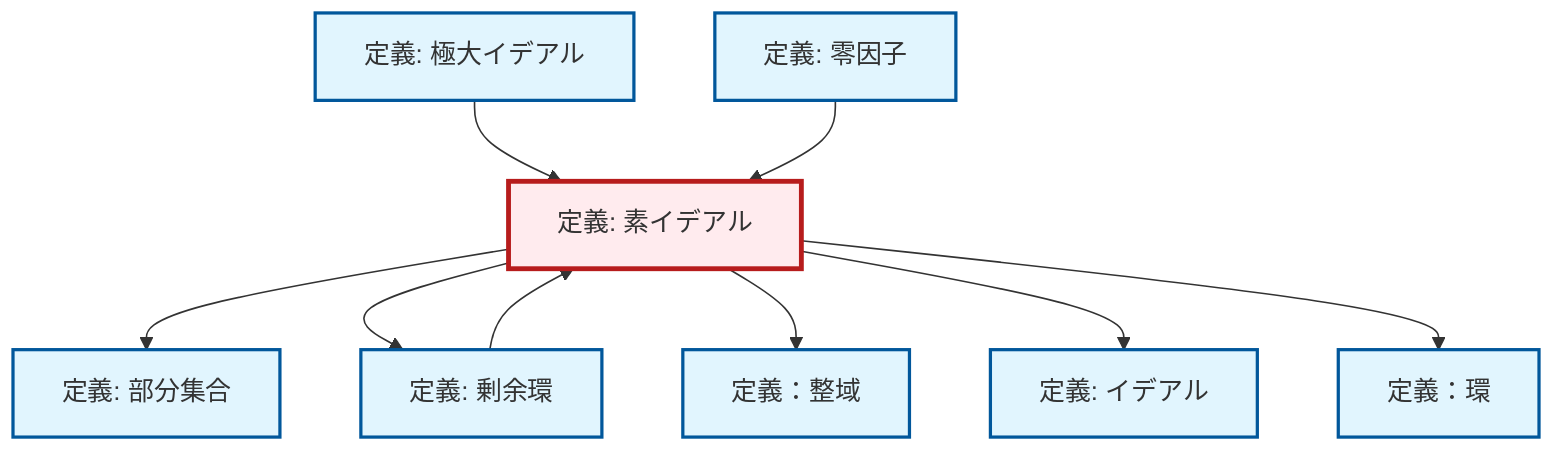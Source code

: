 graph TD
    classDef definition fill:#e1f5fe,stroke:#01579b,stroke-width:2px
    classDef theorem fill:#f3e5f5,stroke:#4a148c,stroke-width:2px
    classDef axiom fill:#fff3e0,stroke:#e65100,stroke-width:2px
    classDef example fill:#e8f5e9,stroke:#1b5e20,stroke-width:2px
    classDef current fill:#ffebee,stroke:#b71c1c,stroke-width:3px
    def-integral-domain["定義：整域"]:::definition
    def-maximal-ideal["定義: 極大イデアル"]:::definition
    def-subset["定義: 部分集合"]:::definition
    def-prime-ideal["定義: 素イデアル"]:::definition
    def-ideal["定義: イデアル"]:::definition
    def-ring["定義：環"]:::definition
    def-zero-divisor["定義: 零因子"]:::definition
    def-quotient-ring["定義: 剰余環"]:::definition
    def-maximal-ideal --> def-prime-ideal
    def-prime-ideal --> def-subset
    def-prime-ideal --> def-quotient-ring
    def-prime-ideal --> def-integral-domain
    def-prime-ideal --> def-ideal
    def-quotient-ring --> def-prime-ideal
    def-prime-ideal --> def-ring
    def-zero-divisor --> def-prime-ideal
    class def-prime-ideal current